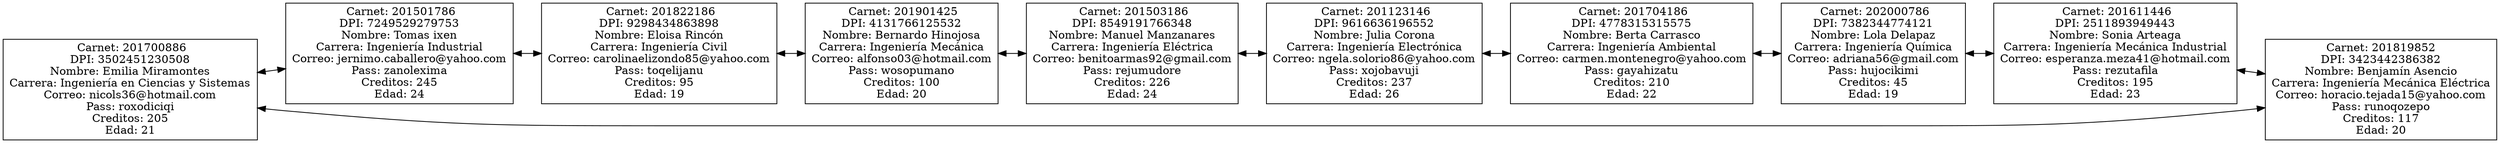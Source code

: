digraph G{
 rankdir = LR; 
node [shape=box]; 
compound=true; 
"0x1297280"[label=" Carnet: 201700886
DPI: 3502451230508
Nombre: Emilia Miramontes
Carrera: Ingeniería en Ciencias y Sistemas
Correo: nicols36@hotmail.com
Pass: roxodiciqi
Creditos: 205
Edad: 21
"];
"0x12904b0"[label=" Carnet: 201501786
DPI: 7249529279753
Nombre: Tomas ixen
Carrera: Ingeniería Industrial
Correo: jernimo.caballero@yahoo.com
Pass: zanolexima
Creditos: 245
Edad: 24
"];
"0x1297438"[label=" Carnet: 201822186
DPI: 9298434863898
Nombre: Eloisa Rincón
Carrera: Ingeniería Civil
Correo: carolinaelizondo85@yahoo.com
Pass: toqelijanu
Creditos: 95
Edad: 19
"];
"0x12904d0"[label=" Carnet: 201901425
DPI: 4131766125532
Nombre: Bernardo Hinojosa
Carrera: Ingeniería Mecánica
Correo: alfonso03@hotmail.com
Pass: wosopumano
Creditos: 100
Edad: 20
"];
"0x12976e8"[label=" Carnet: 201503186
DPI: 8549191766348
Nombre: Manuel Manzanares
Carrera: Ingeniería Eléctrica
Correo: benitoarmas92@gmail.com
Pass: rejumudore
Creditos: 226
Edad: 24
"];
"0x1297570"[label=" Carnet: 201123146
DPI: 9616636196552
Nombre: Julia Corona
Carrera: Ingeniería Electrónica
Correo: ngela.solorio86@yahoo.com
Pass: xojobavuji
Creditos: 237
Edad: 26
"];
"0x1297590"[label=" Carnet: 201704186
DPI: 4778315315575
Nombre: Berta Carrasco
Carrera: Ingeniería Ambiental
Correo: carmen.montenegro@yahoo.com
Pass: gayahizatu
Creditos: 210
Edad: 22
"];
"0x129b548"[label=" Carnet: 202000786
DPI: 7382344774121
Nombre: Lola Delapaz
Carrera: Ingeniería Química
Correo: adriana56@gmail.com
Pass: hujocikimi
Creditos: 45
Edad: 19
"];
"0x129b5a8"[label=" Carnet: 201611446
DPI: 2511893949443
Nombre: Sonia Arteaga
Carrera: Ingeniería Mecánica Industrial
Correo: esperanza.meza41@hotmail.com
Pass: rezutafila
Creditos: 195
Edad: 23
"];
"0x129b7e8"[label="Carnet: 201819852
DPI: 3423442386382
Nombre: Benjamín Asencio
Carrera: Ingeniería Mecánica Eléctrica
Correo: horacio.tejada15@yahoo.com
Pass: runoqozepo
Creditos: 117
Edad: 20
"];
"0x1297280" -> "0x12904b0" [dir="both"];
"0x12904b0" -> "0x1297438" [dir="both"];
"0x1297438" -> "0x12904d0" [dir="both"];
"0x12904d0" -> "0x12976e8" [dir="both"];
"0x12976e8" -> "0x1297570" [dir="both"];
"0x1297570" -> "0x1297590" [dir="both"];
"0x1297590" -> "0x129b548" [dir="both"];
"0x129b548" -> "0x129b5a8" [dir="both"];
"0x129b5a8" -> "0x129b7e8" [dir="both"];
"0x129b7e8" -> "0x1297280"[dir="both"];

}

